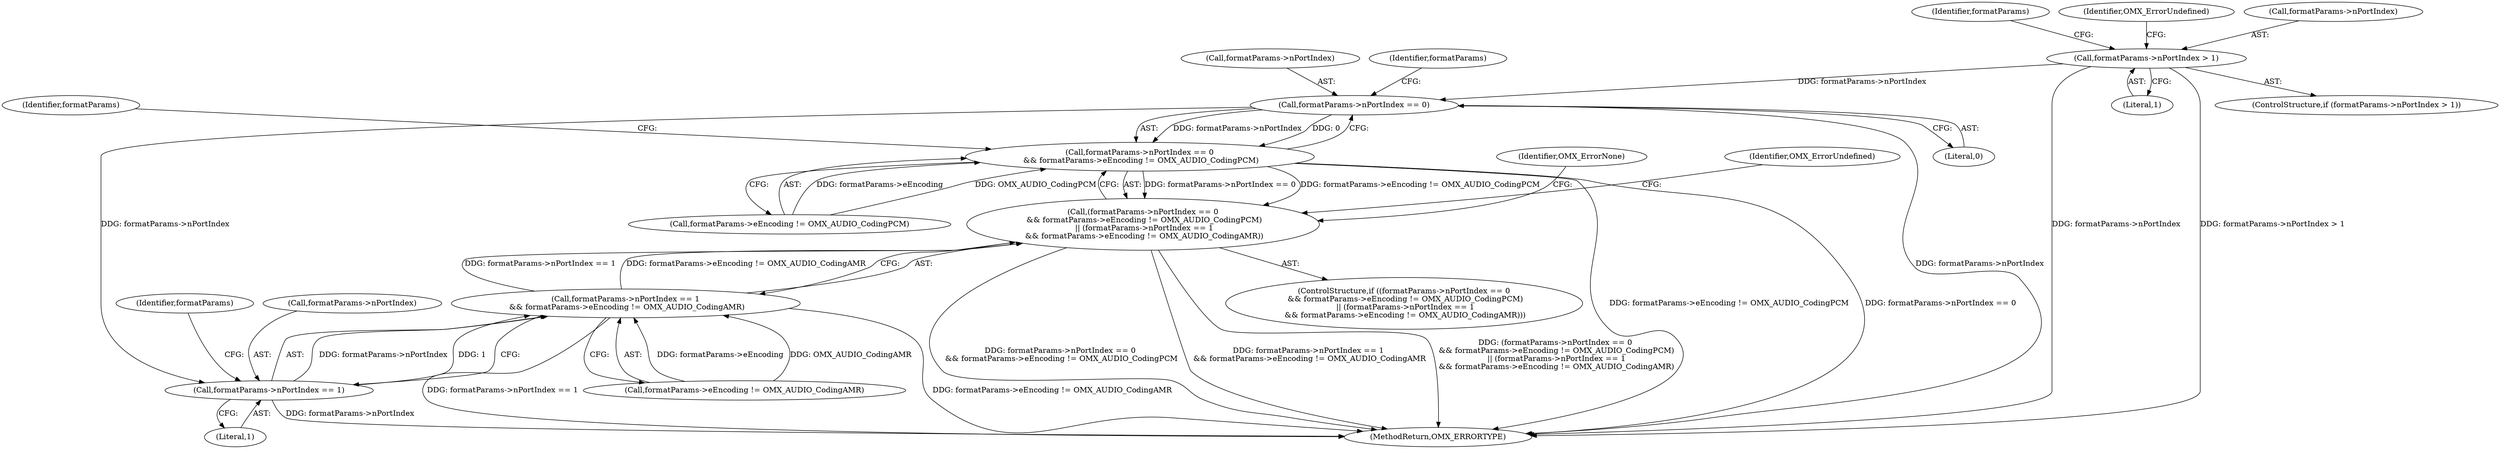 digraph "0_Android_295c883fe3105b19bcd0f9e07d54c6b589fc5bff_11@pointer" {
"1000154" [label="(Call,formatParams->nPortIndex > 1)"];
"1000174" [label="(Call,formatParams->nPortIndex == 0)"];
"1000173" [label="(Call,formatParams->nPortIndex == 0\n && formatParams->eEncoding != OMX_AUDIO_CodingPCM)"];
"1000172" [label="(Call,(formatParams->nPortIndex == 0\n && formatParams->eEncoding != OMX_AUDIO_CodingPCM)\n || (formatParams->nPortIndex == 1\n && formatParams->eEncoding != OMX_AUDIO_CodingAMR))"];
"1000185" [label="(Call,formatParams->nPortIndex == 1)"];
"1000184" [label="(Call,formatParams->nPortIndex == 1\n && formatParams->eEncoding != OMX_AUDIO_CodingAMR)"];
"1000171" [label="(ControlStructure,if ((formatParams->nPortIndex == 0\n && formatParams->eEncoding != OMX_AUDIO_CodingPCM)\n || (formatParams->nPortIndex == 1\n && formatParams->eEncoding != OMX_AUDIO_CodingAMR)))"];
"1000153" [label="(ControlStructure,if (formatParams->nPortIndex > 1))"];
"1000184" [label="(Call,formatParams->nPortIndex == 1\n && formatParams->eEncoding != OMX_AUDIO_CodingAMR)"];
"1000165" [label="(Identifier,formatParams)"];
"1000197" [label="(Identifier,OMX_ErrorUndefined)"];
"1000189" [label="(Literal,1)"];
"1000175" [label="(Call,formatParams->nPortIndex)"];
"1000192" [label="(Identifier,formatParams)"];
"1000178" [label="(Literal,0)"];
"1000161" [label="(Identifier,OMX_ErrorUndefined)"];
"1000186" [label="(Call,formatParams->nPortIndex)"];
"1000190" [label="(Call,formatParams->eEncoding != OMX_AUDIO_CodingAMR)"];
"1000187" [label="(Identifier,formatParams)"];
"1000345" [label="(MethodReturn,OMX_ERRORTYPE)"];
"1000173" [label="(Call,formatParams->nPortIndex == 0\n && formatParams->eEncoding != OMX_AUDIO_CodingPCM)"];
"1000155" [label="(Call,formatParams->nPortIndex)"];
"1000158" [label="(Literal,1)"];
"1000199" [label="(Identifier,OMX_ErrorNone)"];
"1000179" [label="(Call,formatParams->eEncoding != OMX_AUDIO_CodingPCM)"];
"1000154" [label="(Call,formatParams->nPortIndex > 1)"];
"1000172" [label="(Call,(formatParams->nPortIndex == 0\n && formatParams->eEncoding != OMX_AUDIO_CodingPCM)\n || (formatParams->nPortIndex == 1\n && formatParams->eEncoding != OMX_AUDIO_CodingAMR))"];
"1000181" [label="(Identifier,formatParams)"];
"1000185" [label="(Call,formatParams->nPortIndex == 1)"];
"1000174" [label="(Call,formatParams->nPortIndex == 0)"];
"1000154" -> "1000153"  [label="AST: "];
"1000154" -> "1000158"  [label="CFG: "];
"1000155" -> "1000154"  [label="AST: "];
"1000158" -> "1000154"  [label="AST: "];
"1000161" -> "1000154"  [label="CFG: "];
"1000165" -> "1000154"  [label="CFG: "];
"1000154" -> "1000345"  [label="DDG: formatParams->nPortIndex"];
"1000154" -> "1000345"  [label="DDG: formatParams->nPortIndex > 1"];
"1000154" -> "1000174"  [label="DDG: formatParams->nPortIndex"];
"1000174" -> "1000173"  [label="AST: "];
"1000174" -> "1000178"  [label="CFG: "];
"1000175" -> "1000174"  [label="AST: "];
"1000178" -> "1000174"  [label="AST: "];
"1000181" -> "1000174"  [label="CFG: "];
"1000173" -> "1000174"  [label="CFG: "];
"1000174" -> "1000345"  [label="DDG: formatParams->nPortIndex"];
"1000174" -> "1000173"  [label="DDG: formatParams->nPortIndex"];
"1000174" -> "1000173"  [label="DDG: 0"];
"1000174" -> "1000185"  [label="DDG: formatParams->nPortIndex"];
"1000173" -> "1000172"  [label="AST: "];
"1000173" -> "1000179"  [label="CFG: "];
"1000179" -> "1000173"  [label="AST: "];
"1000187" -> "1000173"  [label="CFG: "];
"1000172" -> "1000173"  [label="CFG: "];
"1000173" -> "1000345"  [label="DDG: formatParams->eEncoding != OMX_AUDIO_CodingPCM"];
"1000173" -> "1000345"  [label="DDG: formatParams->nPortIndex == 0"];
"1000173" -> "1000172"  [label="DDG: formatParams->nPortIndex == 0"];
"1000173" -> "1000172"  [label="DDG: formatParams->eEncoding != OMX_AUDIO_CodingPCM"];
"1000179" -> "1000173"  [label="DDG: formatParams->eEncoding"];
"1000179" -> "1000173"  [label="DDG: OMX_AUDIO_CodingPCM"];
"1000172" -> "1000171"  [label="AST: "];
"1000172" -> "1000184"  [label="CFG: "];
"1000184" -> "1000172"  [label="AST: "];
"1000197" -> "1000172"  [label="CFG: "];
"1000199" -> "1000172"  [label="CFG: "];
"1000172" -> "1000345"  [label="DDG: formatParams->nPortIndex == 1\n && formatParams->eEncoding != OMX_AUDIO_CodingAMR"];
"1000172" -> "1000345"  [label="DDG: (formatParams->nPortIndex == 0\n && formatParams->eEncoding != OMX_AUDIO_CodingPCM)\n || (formatParams->nPortIndex == 1\n && formatParams->eEncoding != OMX_AUDIO_CodingAMR)"];
"1000172" -> "1000345"  [label="DDG: formatParams->nPortIndex == 0\n && formatParams->eEncoding != OMX_AUDIO_CodingPCM"];
"1000184" -> "1000172"  [label="DDG: formatParams->nPortIndex == 1"];
"1000184" -> "1000172"  [label="DDG: formatParams->eEncoding != OMX_AUDIO_CodingAMR"];
"1000185" -> "1000184"  [label="AST: "];
"1000185" -> "1000189"  [label="CFG: "];
"1000186" -> "1000185"  [label="AST: "];
"1000189" -> "1000185"  [label="AST: "];
"1000192" -> "1000185"  [label="CFG: "];
"1000184" -> "1000185"  [label="CFG: "];
"1000185" -> "1000345"  [label="DDG: formatParams->nPortIndex"];
"1000185" -> "1000184"  [label="DDG: formatParams->nPortIndex"];
"1000185" -> "1000184"  [label="DDG: 1"];
"1000184" -> "1000190"  [label="CFG: "];
"1000190" -> "1000184"  [label="AST: "];
"1000184" -> "1000345"  [label="DDG: formatParams->nPortIndex == 1"];
"1000184" -> "1000345"  [label="DDG: formatParams->eEncoding != OMX_AUDIO_CodingAMR"];
"1000190" -> "1000184"  [label="DDG: formatParams->eEncoding"];
"1000190" -> "1000184"  [label="DDG: OMX_AUDIO_CodingAMR"];
}
